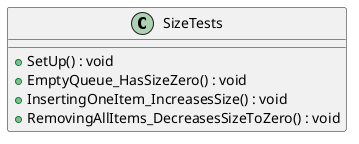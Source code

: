 @startuml
class SizeTests {
    + SetUp() : void
    + EmptyQueue_HasSizeZero() : void
    + InsertingOneItem_IncreasesSize() : void
    + RemovingAllItems_DecreasesSizeToZero() : void
}
@enduml
